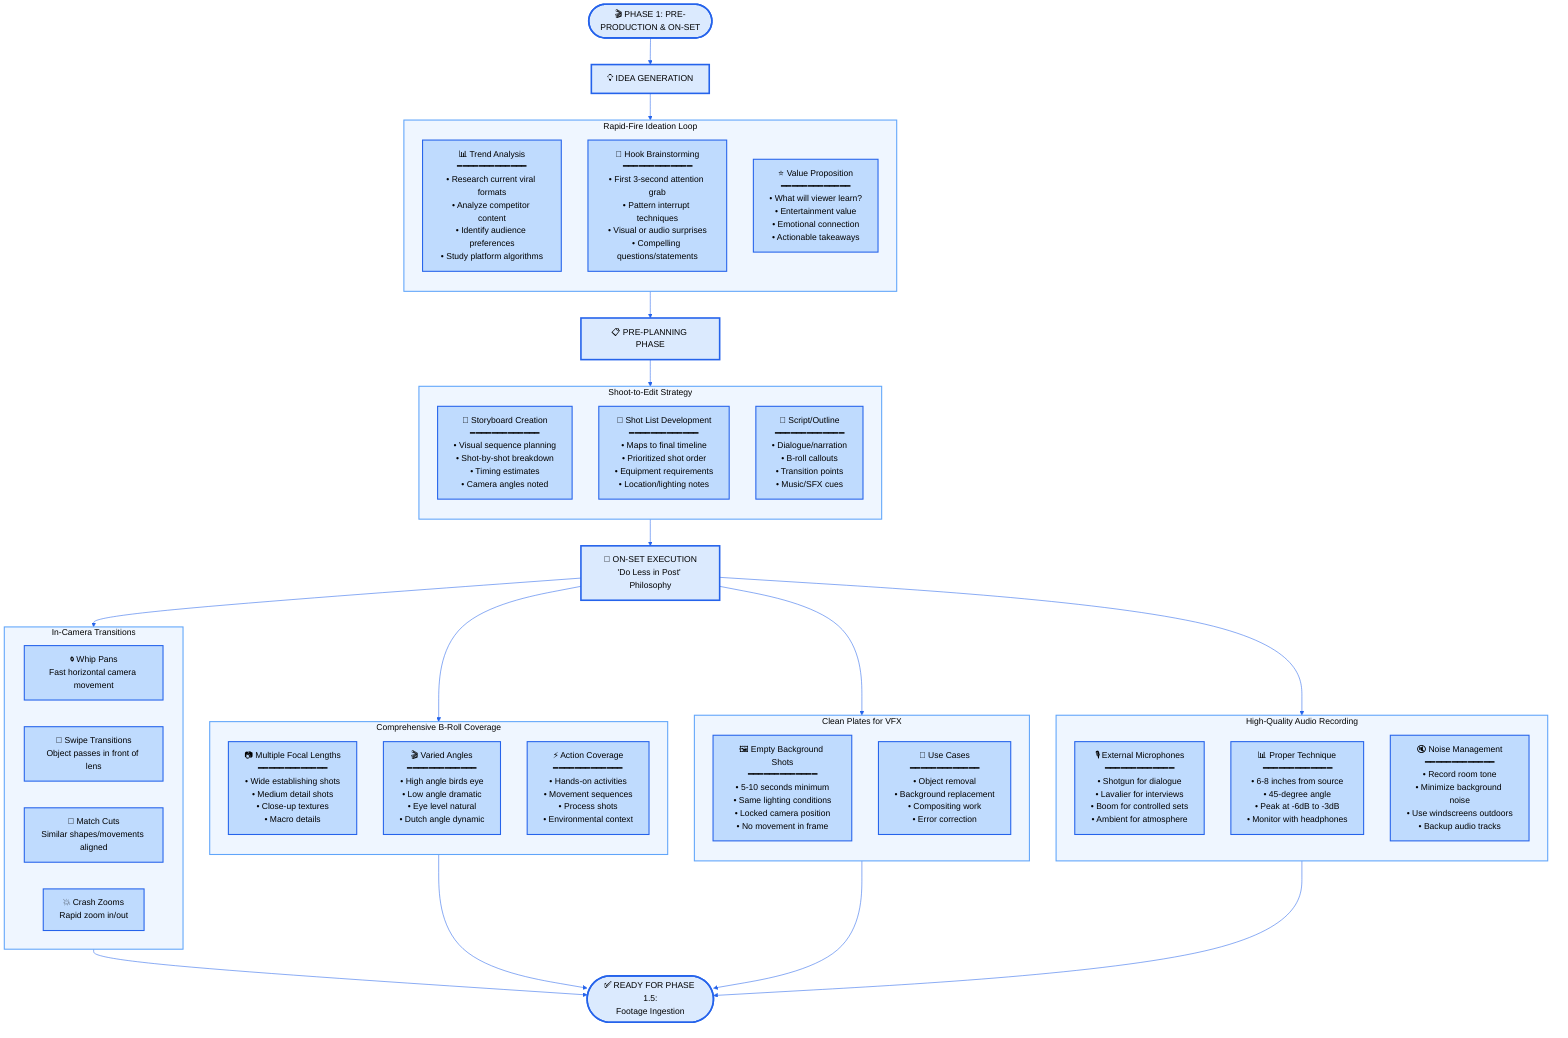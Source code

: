 %%{init: {'theme':'base', 'themeVariables': { 'primaryColor':'#dbeafe','primaryTextColor':'#000','primaryBorderColor':'#2563eb','lineColor':'#2563eb','secondaryColor':'#eff6ff','tertiaryColor':'#bfdbfe'}}}%%
flowchart TD
    Start([🎬 PHASE 1: PRE-PRODUCTION & ON-SET])
    
    Start --> Idea[💡 IDEA GENERATION]
    
    subgraph IdeaGen["Rapid-Fire Ideation Loop"]
        direction TB
        Trend[📊 Trend Analysis<br/>━━━━━━━━━━━━━<br/>• Research current viral formats<br/>• Analyze competitor content<br/>• Identify audience preferences<br/>• Study platform algorithms]
        
        Hook[🎣 Hook Brainstorming<br/>━━━━━━━━━━━━━<br/>• First 3-second attention grab<br/>• Pattern interrupt techniques<br/>• Visual or audio surprises<br/>• Compelling questions/statements]
        
        Value[⭐ Value Proposition<br/>━━━━━━━━━━━━━<br/>• What will viewer learn?<br/>• Entertainment value<br/>• Emotional connection<br/>• Actionable takeaways]
    end
    
    Idea --> IdeaGen
    IdeaGen --> PrePlan
    
    PrePlan[📋 PRE-PLANNING PHASE]
    
    subgraph Planning["Shoot-to-Edit Strategy"]
        direction TB
        Story[📝 Storyboard Creation<br/>━━━━━━━━━━━━━<br/>• Visual sequence planning<br/>• Shot-by-shot breakdown<br/>• Timing estimates<br/>• Camera angles noted]
        
        ShotList[📸 Shot List Development<br/>━━━━━━━━━━━━━<br/>• Maps to final timeline<br/>• Prioritized shot order<br/>• Equipment requirements<br/>• Location/lighting notes]
        
        Script[📄 Script/Outline<br/>━━━━━━━━━━━━━<br/>• Dialogue/narration<br/>• B-roll callouts<br/>• Transition points<br/>• Music/SFX cues]
    end
    
    PrePlan --> Planning
    Planning --> OnSet
    
    OnSet[🎥 ON-SET EXECUTION<br/>'Do Less in Post' Philosophy]
    
    subgraph Transitions["In-Camera Transitions"]
        direction LR
        T1[🌀 Whip Pans<br/>Fast horizontal camera movement]
        T2[💨 Swipe Transitions<br/>Object passes in front of lens]
        T3[🎯 Match Cuts<br/>Similar shapes/movements aligned]
        T4[💥 Crash Zooms<br/>Rapid zoom in/out]
    end
    
    subgraph BRoll["Comprehensive B-Roll Coverage"]
        direction TB
        B1[📷 Multiple Focal Lengths<br/>━━━━━━━━━━━━━<br/>• Wide establishing shots<br/>• Medium detail shots<br/>• Close-up textures<br/>• Macro details]
        
        B2[🎬 Varied Angles<br/>━━━━━━━━━━━━━<br/>• High angle birds eye<br/>• Low angle dramatic<br/>• Eye level natural<br/>• Dutch angle dynamic]
        
        B3[⚡ Action Coverage<br/>━━━━━━━━━━━━━<br/>• Hands-on activities<br/>• Movement sequences<br/>• Process shots<br/>• Environmental context]
    end
    
    subgraph CleanPlates["Clean Plates for VFX"]
        direction TB
        CP1[🖼️ Empty Background Shots<br/>━━━━━━━━━━━━━<br/>• 5-10 seconds minimum<br/>• Same lighting conditions<br/>• Locked camera position<br/>• No movement in frame]
        
        CP2[🎨 Use Cases<br/>━━━━━━━━━━━━━<br/>• Object removal<br/>• Background replacement<br/>• Compositing work<br/>• Error correction]
    end
    
    subgraph AudioCapture["High-Quality Audio Recording"]
        direction TB
        A1[🎙️ External Microphones<br/>━━━━━━━━━━━━━<br/>• Shotgun for dialogue<br/>• Lavalier for interviews<br/>• Boom for controlled sets<br/>• Ambient for atmosphere]
        
        A2[📊 Proper Technique<br/>━━━━━━━━━━━━━<br/>• 6-8 inches from source<br/>• 45-degree angle<br/>• Peak at -6dB to -3dB<br/>• Monitor with headphones]
        
        A3[🔇 Noise Management<br/>━━━━━━━━━━━━━<br/>• Record room tone<br/>• Minimize background noise<br/>• Use windscreens outdoors<br/>• Backup audio tracks]
    end
    
    OnSet --> Transitions
    OnSet --> BRoll
    OnSet --> CleanPlates
    OnSet --> AudioCapture
    
    Transitions --> Complete
    BRoll --> Complete
    CleanPlates --> Complete
    AudioCapture --> Complete
    
    Complete([✅ READY FOR PHASE 1.5:<br/>Footage Ingestion])
    
    classDef phase1Style fill:#dbeafe,stroke:#2563eb,stroke-width:3px,color:#000
    classDef detailStyle fill:#eff6ff,stroke:#60a5fa,stroke-width:2px,color:#000
    classDef highlightStyle fill:#bfdbfe,stroke:#2563eb,stroke-width:2px,color:#000
    
    class Start,Idea,PrePlan,OnSet,Complete phase1Style
    class IdeaGen,Planning,Transitions,BRoll,CleanPlates,AudioCapture detailStyle
    class Trend,Hook,Value,Story,ShotList,Script,T1,T2,T3,T4,B1,B2,B3,CP1,CP2,A1,A2,A3 highlightStyle